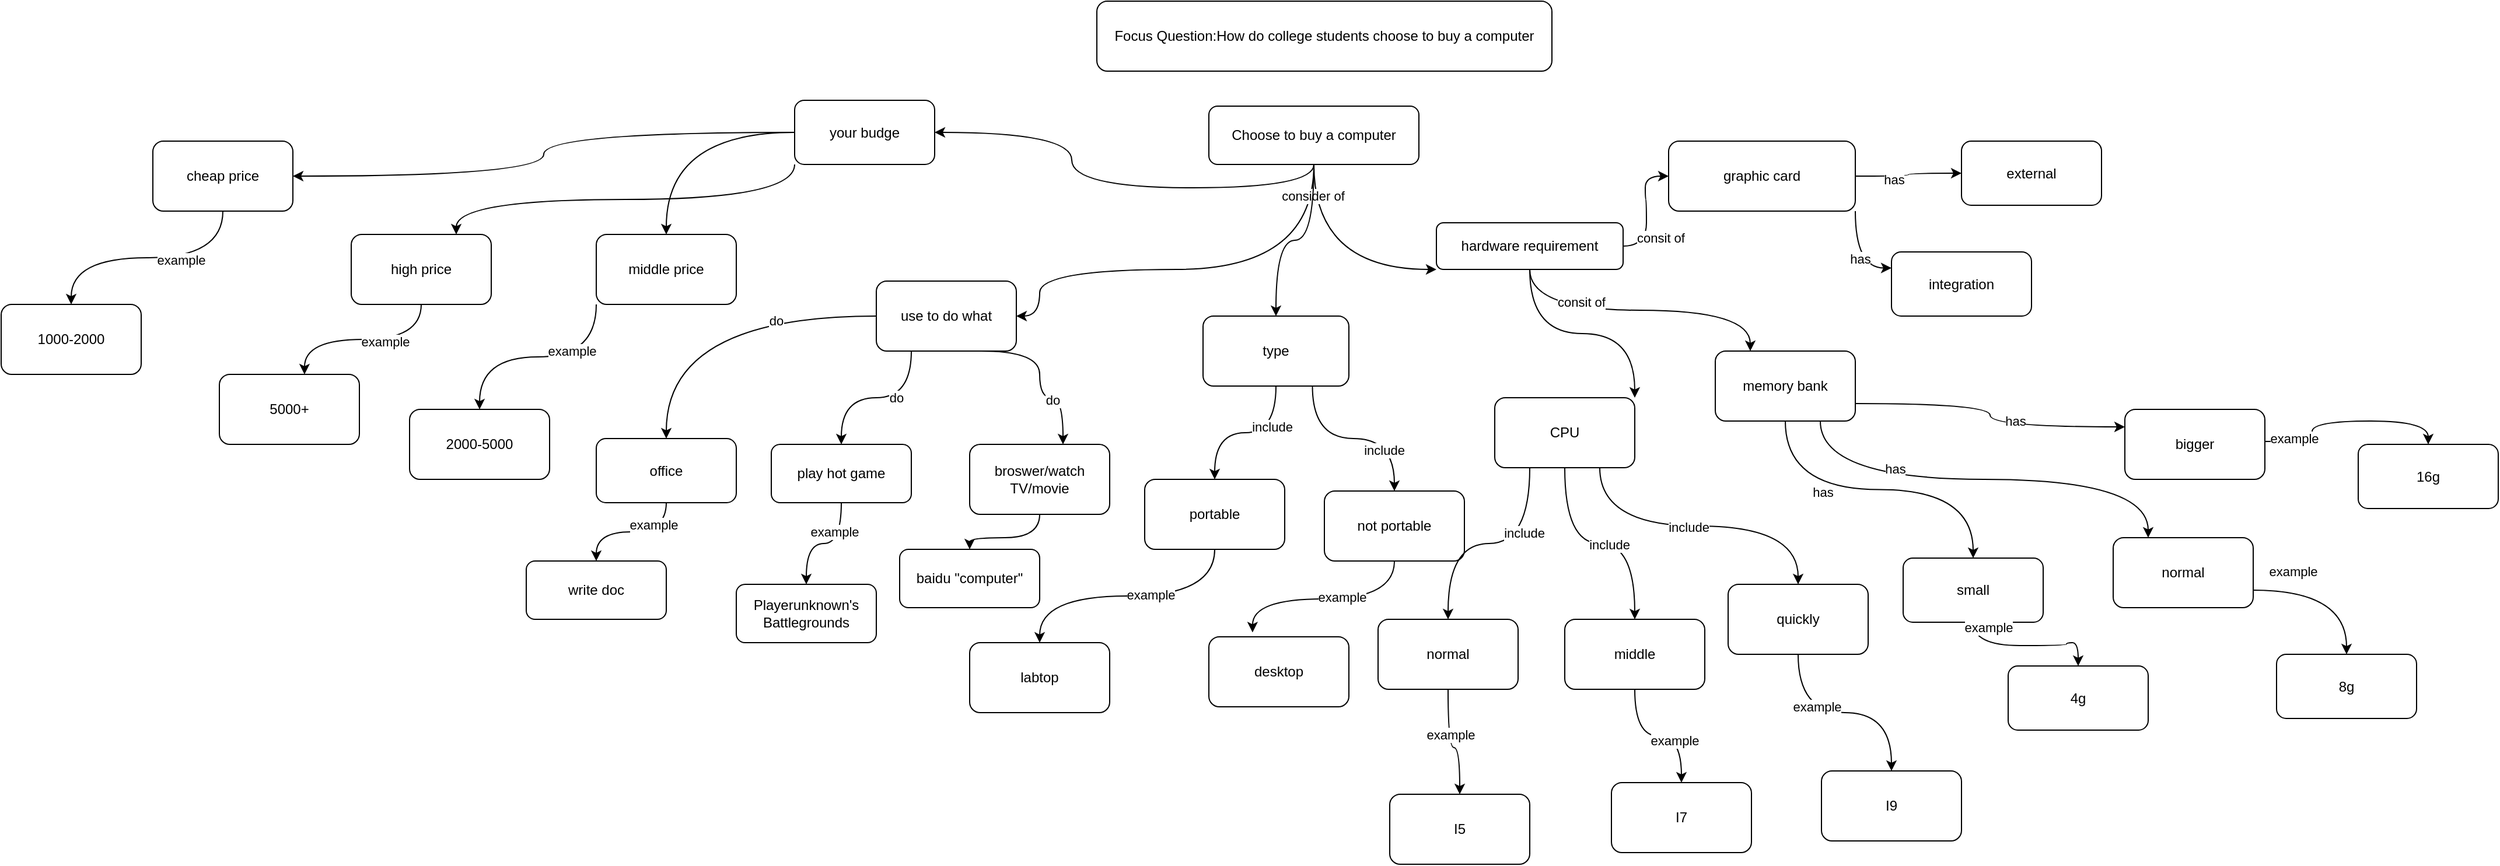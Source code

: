 <mxfile version="13.4.8" type="device"><diagram id="J3n2DJ6Q52k6tNdbGfl2" name="Page-1"><mxGraphModel dx="2310" dy="1952" grid="1" gridSize="10" guides="1" tooltips="1" connect="1" arrows="1" fold="1" page="1" pageScale="1" pageWidth="827" pageHeight="1169" math="0" shadow="0"><root><mxCell id="0"/><mxCell id="1" parent="0"/><mxCell id="B2RiUk5ZQzkaGKw_Cgf2-1" value="Focus Question:How do college students choose to buy a computer" style="rounded=1;whiteSpace=wrap;html=1;" vertex="1" parent="1"><mxGeometry x="219" y="-20" width="390" height="60" as="geometry"/></mxCell><mxCell id="B2RiUk5ZQzkaGKw_Cgf2-32" style="edgeStyle=orthogonalEdgeStyle;orthogonalLoop=1;jettySize=auto;html=1;exitX=0.5;exitY=1;exitDx=0;exitDy=0;curved=1;" edge="1" parent="1" source="B2RiUk5ZQzkaGKw_Cgf2-2" target="B2RiUk5ZQzkaGKw_Cgf2-7"><mxGeometry relative="1" as="geometry"><Array as="points"><mxPoint x="405" y="210"/><mxPoint x="170" y="210"/></Array></mxGeometry></mxCell><mxCell id="B2RiUk5ZQzkaGKw_Cgf2-34" style="edgeStyle=orthogonalEdgeStyle;orthogonalLoop=1;jettySize=auto;html=1;curved=1;" edge="1" parent="1" source="B2RiUk5ZQzkaGKw_Cgf2-2" target="B2RiUk5ZQzkaGKw_Cgf2-9"><mxGeometry relative="1" as="geometry"><Array as="points"><mxPoint x="405" y="210"/><mxPoint x="630" y="210"/></Array></mxGeometry></mxCell><mxCell id="B2RiUk5ZQzkaGKw_Cgf2-35" value="consider of" style="edgeLabel;html=1;align=center;verticalAlign=middle;resizable=0;points=[];" vertex="1" connectable="0" parent="B2RiUk5ZQzkaGKw_Cgf2-34"><mxGeometry x="-0.722" y="-1" relative="1" as="geometry"><mxPoint as="offset"/></mxGeometry></mxCell><mxCell id="B2RiUk5ZQzkaGKw_Cgf2-36" style="edgeStyle=orthogonalEdgeStyle;orthogonalLoop=1;jettySize=auto;html=1;entryX=0.5;entryY=0;entryDx=0;entryDy=0;curved=1;" edge="1" parent="1" source="B2RiUk5ZQzkaGKw_Cgf2-2" target="B2RiUk5ZQzkaGKw_Cgf2-12"><mxGeometry relative="1" as="geometry"/></mxCell><mxCell id="B2RiUk5ZQzkaGKw_Cgf2-98" style="edgeStyle=orthogonalEdgeStyle;curved=1;orthogonalLoop=1;jettySize=auto;html=1;exitX=0.5;exitY=1;exitDx=0;exitDy=0;strokeColor=#000000;" edge="1" parent="1" source="B2RiUk5ZQzkaGKw_Cgf2-2" target="B2RiUk5ZQzkaGKw_Cgf2-3"><mxGeometry relative="1" as="geometry"/></mxCell><mxCell id="B2RiUk5ZQzkaGKw_Cgf2-2" value="&lt;span&gt;Choose to buy a computer&lt;/span&gt;" style="rounded=1;whiteSpace=wrap;html=1;" vertex="1" parent="1"><mxGeometry x="315" y="70" width="180" height="50" as="geometry"/></mxCell><mxCell id="B2RiUk5ZQzkaGKw_Cgf2-48" style="edgeStyle=orthogonalEdgeStyle;curved=1;orthogonalLoop=1;jettySize=auto;html=1;exitX=0;exitY=1;exitDx=0;exitDy=0;entryX=0.75;entryY=0;entryDx=0;entryDy=0;strokeColor=#000000;" edge="1" parent="1" source="B2RiUk5ZQzkaGKw_Cgf2-3" target="B2RiUk5ZQzkaGKw_Cgf2-23"><mxGeometry relative="1" as="geometry"/></mxCell><mxCell id="B2RiUk5ZQzkaGKw_Cgf2-49" style="edgeStyle=orthogonalEdgeStyle;curved=1;orthogonalLoop=1;jettySize=auto;html=1;exitX=0;exitY=0.5;exitDx=0;exitDy=0;strokeColor=#000000;" edge="1" parent="1" source="B2RiUk5ZQzkaGKw_Cgf2-3" target="B2RiUk5ZQzkaGKw_Cgf2-24"><mxGeometry relative="1" as="geometry"/></mxCell><mxCell id="B2RiUk5ZQzkaGKw_Cgf2-99" style="edgeStyle=orthogonalEdgeStyle;curved=1;orthogonalLoop=1;jettySize=auto;html=1;entryX=0.5;entryY=0;entryDx=0;entryDy=0;strokeColor=#000000;" edge="1" parent="1" source="B2RiUk5ZQzkaGKw_Cgf2-3" target="B2RiUk5ZQzkaGKw_Cgf2-26"><mxGeometry relative="1" as="geometry"/></mxCell><mxCell id="B2RiUk5ZQzkaGKw_Cgf2-3" value="your budge" style="rounded=1;whiteSpace=wrap;html=1;" vertex="1" parent="1"><mxGeometry x="-40" y="65" width="120" height="55" as="geometry"/></mxCell><mxCell id="B2RiUk5ZQzkaGKw_Cgf2-37" style="edgeStyle=orthogonalEdgeStyle;orthogonalLoop=1;jettySize=auto;html=1;exitX=0;exitY=0.5;exitDx=0;exitDy=0;entryX=0.5;entryY=0;entryDx=0;entryDy=0;curved=1;" edge="1" parent="1" source="B2RiUk5ZQzkaGKw_Cgf2-7" target="B2RiUk5ZQzkaGKw_Cgf2-17"><mxGeometry relative="1" as="geometry"/></mxCell><mxCell id="B2RiUk5ZQzkaGKw_Cgf2-114" value="do" style="edgeLabel;html=1;align=center;verticalAlign=middle;resizable=0;points=[];" vertex="1" connectable="0" parent="B2RiUk5ZQzkaGKw_Cgf2-37"><mxGeometry x="-0.398" y="4" relative="1" as="geometry"><mxPoint as="offset"/></mxGeometry></mxCell><mxCell id="B2RiUk5ZQzkaGKw_Cgf2-38" style="edgeStyle=orthogonalEdgeStyle;orthogonalLoop=1;jettySize=auto;html=1;exitX=0.75;exitY=1;exitDx=0;exitDy=0;curved=1;" edge="1" parent="1" source="B2RiUk5ZQzkaGKw_Cgf2-7" target="B2RiUk5ZQzkaGKw_Cgf2-19"><mxGeometry relative="1" as="geometry"><Array as="points"><mxPoint x="170" y="280"/><mxPoint x="170" y="320"/><mxPoint x="190" y="320"/></Array></mxGeometry></mxCell><mxCell id="B2RiUk5ZQzkaGKw_Cgf2-116" value="do" style="edgeLabel;html=1;align=center;verticalAlign=middle;resizable=0;points=[];" vertex="1" connectable="0" parent="B2RiUk5ZQzkaGKw_Cgf2-38"><mxGeometry x="0.349" y="-2" relative="1" as="geometry"><mxPoint as="offset"/></mxGeometry></mxCell><mxCell id="B2RiUk5ZQzkaGKw_Cgf2-101" style="edgeStyle=orthogonalEdgeStyle;curved=1;orthogonalLoop=1;jettySize=auto;html=1;exitX=0.25;exitY=1;exitDx=0;exitDy=0;entryX=0.5;entryY=0;entryDx=0;entryDy=0;strokeColor=#000000;" edge="1" parent="1" source="B2RiUk5ZQzkaGKw_Cgf2-7" target="B2RiUk5ZQzkaGKw_Cgf2-16"><mxGeometry relative="1" as="geometry"/></mxCell><mxCell id="B2RiUk5ZQzkaGKw_Cgf2-115" value="do" style="edgeLabel;html=1;align=center;verticalAlign=middle;resizable=0;points=[];" vertex="1" connectable="0" parent="B2RiUk5ZQzkaGKw_Cgf2-101"><mxGeometry x="-0.246" relative="1" as="geometry"><mxPoint as="offset"/></mxGeometry></mxCell><mxCell id="B2RiUk5ZQzkaGKw_Cgf2-7" value="use to do what" style="rounded=1;whiteSpace=wrap;html=1;" vertex="1" parent="1"><mxGeometry x="30" y="220" width="120" height="60" as="geometry"/></mxCell><mxCell id="B2RiUk5ZQzkaGKw_Cgf2-81" style="edgeStyle=orthogonalEdgeStyle;curved=1;orthogonalLoop=1;jettySize=auto;html=1;exitX=0.5;exitY=1;exitDx=0;exitDy=0;entryX=0.25;entryY=0;entryDx=0;entryDy=0;strokeColor=#000000;" edge="1" parent="1" source="B2RiUk5ZQzkaGKw_Cgf2-9" target="B2RiUk5ZQzkaGKw_Cgf2-59"><mxGeometry relative="1" as="geometry"/></mxCell><mxCell id="B2RiUk5ZQzkaGKw_Cgf2-84" value="consit of" style="edgeLabel;html=1;align=center;verticalAlign=middle;resizable=0;points=[];" vertex="1" connectable="0" parent="B2RiUk5ZQzkaGKw_Cgf2-81"><mxGeometry x="-0.392" y="7" relative="1" as="geometry"><mxPoint as="offset"/></mxGeometry></mxCell><mxCell id="B2RiUk5ZQzkaGKw_Cgf2-82" style="edgeStyle=orthogonalEdgeStyle;curved=1;orthogonalLoop=1;jettySize=auto;html=1;exitX=1;exitY=0.5;exitDx=0;exitDy=0;entryX=0;entryY=0.5;entryDx=0;entryDy=0;strokeColor=#000000;" edge="1" parent="1" source="B2RiUk5ZQzkaGKw_Cgf2-9" target="B2RiUk5ZQzkaGKw_Cgf2-78"><mxGeometry relative="1" as="geometry"/></mxCell><mxCell id="B2RiUk5ZQzkaGKw_Cgf2-85" value="consit of" style="edgeLabel;html=1;align=center;verticalAlign=middle;resizable=0;points=[];" vertex="1" connectable="0" parent="B2RiUk5ZQzkaGKw_Cgf2-82"><mxGeometry x="-0.462" y="-12" relative="1" as="geometry"><mxPoint as="offset"/></mxGeometry></mxCell><mxCell id="B2RiUk5ZQzkaGKw_Cgf2-102" style="edgeStyle=orthogonalEdgeStyle;curved=1;orthogonalLoop=1;jettySize=auto;html=1;entryX=1;entryY=0;entryDx=0;entryDy=0;strokeColor=#000000;" edge="1" parent="1" source="B2RiUk5ZQzkaGKw_Cgf2-9" target="B2RiUk5ZQzkaGKw_Cgf2-58"><mxGeometry relative="1" as="geometry"/></mxCell><mxCell id="B2RiUk5ZQzkaGKw_Cgf2-9" value="hardware requirement" style="rounded=1;whiteSpace=wrap;html=1;" vertex="1" parent="1"><mxGeometry x="510" y="170" width="160" height="40" as="geometry"/></mxCell><mxCell id="B2RiUk5ZQzkaGKw_Cgf2-41" style="edgeStyle=orthogonalEdgeStyle;curved=1;orthogonalLoop=1;jettySize=auto;html=1;exitX=0.5;exitY=1;exitDx=0;exitDy=0;strokeColor=#000000;" edge="1" parent="1" source="B2RiUk5ZQzkaGKw_Cgf2-12" target="B2RiUk5ZQzkaGKw_Cgf2-21"><mxGeometry relative="1" as="geometry"/></mxCell><mxCell id="B2RiUk5ZQzkaGKw_Cgf2-120" value="include" style="edgeLabel;html=1;align=center;verticalAlign=middle;resizable=0;points=[];" vertex="1" connectable="0" parent="B2RiUk5ZQzkaGKw_Cgf2-41"><mxGeometry x="-0.474" y="-4" relative="1" as="geometry"><mxPoint as="offset"/></mxGeometry></mxCell><mxCell id="B2RiUk5ZQzkaGKw_Cgf2-42" style="edgeStyle=orthogonalEdgeStyle;curved=1;orthogonalLoop=1;jettySize=auto;html=1;exitX=0.75;exitY=1;exitDx=0;exitDy=0;strokeColor=#000000;" edge="1" parent="1" source="B2RiUk5ZQzkaGKw_Cgf2-12" target="B2RiUk5ZQzkaGKw_Cgf2-20"><mxGeometry relative="1" as="geometry"/></mxCell><mxCell id="B2RiUk5ZQzkaGKw_Cgf2-121" value="include" style="edgeLabel;html=1;align=center;verticalAlign=middle;resizable=0;points=[];" vertex="1" connectable="0" parent="B2RiUk5ZQzkaGKw_Cgf2-42"><mxGeometry x="0.556" y="-9" relative="1" as="geometry"><mxPoint as="offset"/></mxGeometry></mxCell><mxCell id="B2RiUk5ZQzkaGKw_Cgf2-12" value="type" style="rounded=1;whiteSpace=wrap;html=1;" vertex="1" parent="1"><mxGeometry x="310" y="250" width="125" height="60" as="geometry"/></mxCell><mxCell id="B2RiUk5ZQzkaGKw_Cgf2-126" style="edgeStyle=orthogonalEdgeStyle;curved=1;orthogonalLoop=1;jettySize=auto;html=1;exitX=0.5;exitY=1;exitDx=0;exitDy=0;entryX=0.5;entryY=0;entryDx=0;entryDy=0;strokeColor=#000000;" edge="1" parent="1" source="B2RiUk5ZQzkaGKw_Cgf2-16" target="B2RiUk5ZQzkaGKw_Cgf2-125"><mxGeometry relative="1" as="geometry"/></mxCell><mxCell id="B2RiUk5ZQzkaGKw_Cgf2-127" value="example" style="edgeLabel;html=1;align=center;verticalAlign=middle;resizable=0;points=[];" vertex="1" connectable="0" parent="B2RiUk5ZQzkaGKw_Cgf2-126"><mxGeometry x="-0.507" y="-6" relative="1" as="geometry"><mxPoint as="offset"/></mxGeometry></mxCell><mxCell id="B2RiUk5ZQzkaGKw_Cgf2-16" value="play hot game" style="rounded=1;whiteSpace=wrap;html=1;" vertex="1" parent="1"><mxGeometry x="-60" y="360" width="120" height="50" as="geometry"/></mxCell><mxCell id="B2RiUk5ZQzkaGKw_Cgf2-130" style="edgeStyle=orthogonalEdgeStyle;curved=1;orthogonalLoop=1;jettySize=auto;html=1;exitX=0.5;exitY=1;exitDx=0;exitDy=0;strokeColor=#000000;" edge="1" parent="1" source="B2RiUk5ZQzkaGKw_Cgf2-17" target="B2RiUk5ZQzkaGKw_Cgf2-129"><mxGeometry relative="1" as="geometry"/></mxCell><mxCell id="B2RiUk5ZQzkaGKw_Cgf2-132" value="example" style="edgeLabel;html=1;align=center;verticalAlign=middle;resizable=0;points=[];" vertex="1" connectable="0" parent="B2RiUk5ZQzkaGKw_Cgf2-130"><mxGeometry x="-0.665" y="-11" relative="1" as="geometry"><mxPoint as="offset"/></mxGeometry></mxCell><mxCell id="B2RiUk5ZQzkaGKw_Cgf2-17" value="office" style="rounded=1;whiteSpace=wrap;html=1;" vertex="1" parent="1"><mxGeometry x="-210" y="355" width="120" height="55" as="geometry"/></mxCell><mxCell id="B2RiUk5ZQzkaGKw_Cgf2-133" style="edgeStyle=orthogonalEdgeStyle;curved=1;orthogonalLoop=1;jettySize=auto;html=1;exitX=0.5;exitY=1;exitDx=0;exitDy=0;entryX=0.5;entryY=0;entryDx=0;entryDy=0;strokeColor=#000000;" edge="1" parent="1" source="B2RiUk5ZQzkaGKw_Cgf2-19" target="B2RiUk5ZQzkaGKw_Cgf2-131"><mxGeometry relative="1" as="geometry"/></mxCell><mxCell id="B2RiUk5ZQzkaGKw_Cgf2-19" value="broswer/watch TV/movie" style="rounded=1;whiteSpace=wrap;html=1;" vertex="1" parent="1"><mxGeometry x="110" y="360" width="120" height="60" as="geometry"/></mxCell><mxCell id="B2RiUk5ZQzkaGKw_Cgf2-47" style="edgeStyle=orthogonalEdgeStyle;curved=1;orthogonalLoop=1;jettySize=auto;html=1;exitX=0.5;exitY=1;exitDx=0;exitDy=0;entryX=0.312;entryY=-0.063;entryDx=0;entryDy=0;entryPerimeter=0;strokeColor=#000000;" edge="1" parent="1" source="B2RiUk5ZQzkaGKw_Cgf2-20" target="B2RiUk5ZQzkaGKw_Cgf2-45"><mxGeometry relative="1" as="geometry"/></mxCell><mxCell id="B2RiUk5ZQzkaGKw_Cgf2-119" value="example" style="edgeLabel;html=1;align=center;verticalAlign=middle;resizable=0;points=[];" vertex="1" connectable="0" parent="B2RiUk5ZQzkaGKw_Cgf2-47"><mxGeometry x="-0.149" y="-2" relative="1" as="geometry"><mxPoint as="offset"/></mxGeometry></mxCell><mxCell id="B2RiUk5ZQzkaGKw_Cgf2-20" value="not portable" style="rounded=1;whiteSpace=wrap;html=1;" vertex="1" parent="1"><mxGeometry x="414" y="400" width="120" height="60" as="geometry"/></mxCell><mxCell id="B2RiUk5ZQzkaGKw_Cgf2-46" style="edgeStyle=orthogonalEdgeStyle;curved=1;orthogonalLoop=1;jettySize=auto;html=1;exitX=0.5;exitY=1;exitDx=0;exitDy=0;entryX=0.5;entryY=0;entryDx=0;entryDy=0;strokeColor=#000000;" edge="1" parent="1" source="B2RiUk5ZQzkaGKw_Cgf2-21" target="B2RiUk5ZQzkaGKw_Cgf2-43"><mxGeometry relative="1" as="geometry"/></mxCell><mxCell id="B2RiUk5ZQzkaGKw_Cgf2-118" value="example" style="edgeLabel;html=1;align=center;verticalAlign=middle;resizable=0;points=[];" vertex="1" connectable="0" parent="B2RiUk5ZQzkaGKw_Cgf2-46"><mxGeometry x="-0.168" y="-1" relative="1" as="geometry"><mxPoint as="offset"/></mxGeometry></mxCell><mxCell id="B2RiUk5ZQzkaGKw_Cgf2-21" value="portable" style="rounded=1;whiteSpace=wrap;html=1;" vertex="1" parent="1"><mxGeometry x="260" y="390" width="120" height="60" as="geometry"/></mxCell><mxCell id="B2RiUk5ZQzkaGKw_Cgf2-107" style="edgeStyle=orthogonalEdgeStyle;curved=1;orthogonalLoop=1;jettySize=auto;html=1;exitX=0.5;exitY=1;exitDx=0;exitDy=0;strokeColor=#000000;entryX=0.608;entryY=0;entryDx=0;entryDy=0;entryPerimeter=0;" edge="1" parent="1" source="B2RiUk5ZQzkaGKw_Cgf2-23" target="B2RiUk5ZQzkaGKw_Cgf2-108"><mxGeometry relative="1" as="geometry"><mxPoint x="-310" y="300" as="targetPoint"/></mxGeometry></mxCell><mxCell id="B2RiUk5ZQzkaGKw_Cgf2-112" value="example" style="edgeLabel;html=1;align=center;verticalAlign=middle;resizable=0;points=[];" vertex="1" connectable="0" parent="B2RiUk5ZQzkaGKw_Cgf2-107"><mxGeometry x="-0.229" y="2" relative="1" as="geometry"><mxPoint as="offset"/></mxGeometry></mxCell><mxCell id="B2RiUk5ZQzkaGKw_Cgf2-23" value="high price" style="rounded=1;whiteSpace=wrap;html=1;" vertex="1" parent="1"><mxGeometry x="-420" y="180" width="120" height="60" as="geometry"/></mxCell><mxCell id="B2RiUk5ZQzkaGKw_Cgf2-106" style="edgeStyle=orthogonalEdgeStyle;curved=1;orthogonalLoop=1;jettySize=auto;html=1;exitX=0.5;exitY=1;exitDx=0;exitDy=0;entryX=0.5;entryY=0;entryDx=0;entryDy=0;strokeColor=#000000;" edge="1" parent="1" source="B2RiUk5ZQzkaGKw_Cgf2-24" target="B2RiUk5ZQzkaGKw_Cgf2-105"><mxGeometry relative="1" as="geometry"/></mxCell><mxCell id="B2RiUk5ZQzkaGKw_Cgf2-111" value="example" style="edgeLabel;html=1;align=center;verticalAlign=middle;resizable=0;points=[];" vertex="1" connectable="0" parent="B2RiUk5ZQzkaGKw_Cgf2-106"><mxGeometry x="-0.27" y="2" relative="1" as="geometry"><mxPoint as="offset"/></mxGeometry></mxCell><mxCell id="B2RiUk5ZQzkaGKw_Cgf2-24" value="cheap price" style="rounded=1;whiteSpace=wrap;html=1;" vertex="1" parent="1"><mxGeometry x="-590" y="100" width="120" height="60" as="geometry"/></mxCell><mxCell id="B2RiUk5ZQzkaGKw_Cgf2-110" style="edgeStyle=orthogonalEdgeStyle;curved=1;orthogonalLoop=1;jettySize=auto;html=1;exitX=0;exitY=1;exitDx=0;exitDy=0;entryX=0.5;entryY=0;entryDx=0;entryDy=0;strokeColor=#000000;" edge="1" parent="1" source="B2RiUk5ZQzkaGKw_Cgf2-26" target="B2RiUk5ZQzkaGKw_Cgf2-109"><mxGeometry relative="1" as="geometry"/></mxCell><mxCell id="B2RiUk5ZQzkaGKw_Cgf2-113" value="example" style="edgeLabel;html=1;align=center;verticalAlign=middle;resizable=0;points=[];" vertex="1" connectable="0" parent="B2RiUk5ZQzkaGKw_Cgf2-110"><mxGeometry x="-0.306" y="-5" relative="1" as="geometry"><mxPoint as="offset"/></mxGeometry></mxCell><mxCell id="B2RiUk5ZQzkaGKw_Cgf2-26" value="middle price" style="rounded=1;whiteSpace=wrap;html=1;" vertex="1" parent="1"><mxGeometry x="-210" y="180" width="120" height="60" as="geometry"/></mxCell><mxCell id="B2RiUk5ZQzkaGKw_Cgf2-43" value="labtop" style="rounded=1;whiteSpace=wrap;html=1;" vertex="1" parent="1"><mxGeometry x="110" y="530" width="120" height="60" as="geometry"/></mxCell><mxCell id="B2RiUk5ZQzkaGKw_Cgf2-45" value="desktop" style="rounded=1;whiteSpace=wrap;html=1;" vertex="1" parent="1"><mxGeometry x="315" y="525" width="120" height="60" as="geometry"/></mxCell><mxCell id="B2RiUk5ZQzkaGKw_Cgf2-95" style="edgeStyle=orthogonalEdgeStyle;curved=1;orthogonalLoop=1;jettySize=auto;html=1;exitX=0.25;exitY=1;exitDx=0;exitDy=0;strokeColor=#000000;" edge="1" parent="1" source="B2RiUk5ZQzkaGKw_Cgf2-58" target="B2RiUk5ZQzkaGKw_Cgf2-94"><mxGeometry relative="1" as="geometry"/></mxCell><mxCell id="B2RiUk5ZQzkaGKw_Cgf2-122" value="include" style="edgeLabel;html=1;align=center;verticalAlign=middle;resizable=0;points=[];" vertex="1" connectable="0" parent="B2RiUk5ZQzkaGKw_Cgf2-95"><mxGeometry x="-0.44" y="-5" relative="1" as="geometry"><mxPoint as="offset"/></mxGeometry></mxCell><mxCell id="B2RiUk5ZQzkaGKw_Cgf2-96" style="edgeStyle=orthogonalEdgeStyle;curved=1;orthogonalLoop=1;jettySize=auto;html=1;exitX=0.5;exitY=1;exitDx=0;exitDy=0;strokeColor=#000000;" edge="1" parent="1" source="B2RiUk5ZQzkaGKw_Cgf2-58" target="B2RiUk5ZQzkaGKw_Cgf2-92"><mxGeometry relative="1" as="geometry"/></mxCell><mxCell id="B2RiUk5ZQzkaGKw_Cgf2-123" value="include" style="edgeLabel;html=1;align=center;verticalAlign=middle;resizable=0;points=[];" vertex="1" connectable="0" parent="B2RiUk5ZQzkaGKw_Cgf2-96"><mxGeometry x="0.324" y="-22" relative="1" as="geometry"><mxPoint as="offset"/></mxGeometry></mxCell><mxCell id="B2RiUk5ZQzkaGKw_Cgf2-97" style="edgeStyle=orthogonalEdgeStyle;curved=1;orthogonalLoop=1;jettySize=auto;html=1;exitX=0.75;exitY=1;exitDx=0;exitDy=0;strokeColor=#000000;" edge="1" parent="1" source="B2RiUk5ZQzkaGKw_Cgf2-58" target="B2RiUk5ZQzkaGKw_Cgf2-93"><mxGeometry relative="1" as="geometry"/></mxCell><mxCell id="B2RiUk5ZQzkaGKw_Cgf2-124" value="include" style="edgeLabel;html=1;align=center;verticalAlign=middle;resizable=0;points=[];" vertex="1" connectable="0" parent="B2RiUk5ZQzkaGKw_Cgf2-97"><mxGeometry x="-0.065" y="-1" relative="1" as="geometry"><mxPoint as="offset"/></mxGeometry></mxCell><mxCell id="B2RiUk5ZQzkaGKw_Cgf2-58" value="CPU" style="rounded=1;whiteSpace=wrap;html=1;" vertex="1" parent="1"><mxGeometry x="560" y="320" width="120" height="60" as="geometry"/></mxCell><mxCell id="B2RiUk5ZQzkaGKw_Cgf2-65" style="edgeStyle=orthogonalEdgeStyle;curved=1;orthogonalLoop=1;jettySize=auto;html=1;exitX=0.5;exitY=1;exitDx=0;exitDy=0;entryX=0.5;entryY=0;entryDx=0;entryDy=0;strokeColor=#000000;" edge="1" parent="1" source="B2RiUk5ZQzkaGKw_Cgf2-59" target="B2RiUk5ZQzkaGKw_Cgf2-60"><mxGeometry relative="1" as="geometry"/></mxCell><mxCell id="B2RiUk5ZQzkaGKw_Cgf2-69" value="has" style="edgeLabel;html=1;align=center;verticalAlign=middle;resizable=0;points=[];" vertex="1" connectable="0" parent="B2RiUk5ZQzkaGKw_Cgf2-65"><mxGeometry x="-0.352" y="-1" relative="1" as="geometry"><mxPoint y="1" as="offset"/></mxGeometry></mxCell><mxCell id="B2RiUk5ZQzkaGKw_Cgf2-66" style="edgeStyle=orthogonalEdgeStyle;curved=1;orthogonalLoop=1;jettySize=auto;html=1;exitX=0.75;exitY=1;exitDx=0;exitDy=0;strokeColor=#000000;entryX=0.25;entryY=0;entryDx=0;entryDy=0;" edge="1" parent="1" source="B2RiUk5ZQzkaGKw_Cgf2-59" target="B2RiUk5ZQzkaGKw_Cgf2-61"><mxGeometry relative="1" as="geometry"><mxPoint x="870" y="550" as="targetPoint"/></mxGeometry></mxCell><mxCell id="B2RiUk5ZQzkaGKw_Cgf2-70" value="has" style="edgeLabel;html=1;align=center;verticalAlign=middle;resizable=0;points=[];" vertex="1" connectable="0" parent="B2RiUk5ZQzkaGKw_Cgf2-66"><mxGeometry x="-0.403" y="10" relative="1" as="geometry"><mxPoint y="1" as="offset"/></mxGeometry></mxCell><mxCell id="B2RiUk5ZQzkaGKw_Cgf2-67" style="edgeStyle=orthogonalEdgeStyle;curved=1;orthogonalLoop=1;jettySize=auto;html=1;exitX=1;exitY=0.75;exitDx=0;exitDy=0;entryX=0;entryY=0.25;entryDx=0;entryDy=0;strokeColor=#000000;" edge="1" parent="1" source="B2RiUk5ZQzkaGKw_Cgf2-59" target="B2RiUk5ZQzkaGKw_Cgf2-62"><mxGeometry relative="1" as="geometry"/></mxCell><mxCell id="B2RiUk5ZQzkaGKw_Cgf2-71" value="has" style="edgeLabel;html=1;align=center;verticalAlign=middle;resizable=0;points=[];" vertex="1" connectable="0" parent="B2RiUk5ZQzkaGKw_Cgf2-67"><mxGeometry x="0.248" y="5" relative="1" as="geometry"><mxPoint as="offset"/></mxGeometry></mxCell><mxCell id="B2RiUk5ZQzkaGKw_Cgf2-59" value="memory bank" style="rounded=1;whiteSpace=wrap;html=1;" vertex="1" parent="1"><mxGeometry x="749" y="280" width="120" height="60" as="geometry"/></mxCell><mxCell id="B2RiUk5ZQzkaGKw_Cgf2-60" value="small" style="rounded=1;whiteSpace=wrap;html=1;" vertex="1" parent="1"><mxGeometry x="910" y="457.5" width="120" height="55" as="geometry"/></mxCell><mxCell id="B2RiUk5ZQzkaGKw_Cgf2-61" value="normal" style="rounded=1;whiteSpace=wrap;html=1;" vertex="1" parent="1"><mxGeometry x="1090" y="440" width="120" height="60" as="geometry"/></mxCell><mxCell id="B2RiUk5ZQzkaGKw_Cgf2-62" value="bigger" style="rounded=1;whiteSpace=wrap;html=1;" vertex="1" parent="1"><mxGeometry x="1100" y="330" width="120" height="60" as="geometry"/></mxCell><mxCell id="B2RiUk5ZQzkaGKw_Cgf2-88" style="edgeStyle=orthogonalEdgeStyle;curved=1;orthogonalLoop=1;jettySize=auto;html=1;exitX=1;exitY=0.5;exitDx=0;exitDy=0;entryX=0;entryY=0.5;entryDx=0;entryDy=0;strokeColor=#000000;" edge="1" parent="1" source="B2RiUk5ZQzkaGKw_Cgf2-78" target="B2RiUk5ZQzkaGKw_Cgf2-87"><mxGeometry relative="1" as="geometry"/></mxCell><mxCell id="B2RiUk5ZQzkaGKw_Cgf2-91" value="has" style="edgeLabel;html=1;align=center;verticalAlign=middle;resizable=0;points=[];" vertex="1" connectable="0" parent="B2RiUk5ZQzkaGKw_Cgf2-88"><mxGeometry x="-0.304" y="-3" relative="1" as="geometry"><mxPoint as="offset"/></mxGeometry></mxCell><mxCell id="B2RiUk5ZQzkaGKw_Cgf2-89" style="edgeStyle=orthogonalEdgeStyle;curved=1;orthogonalLoop=1;jettySize=auto;html=1;exitX=1;exitY=1;exitDx=0;exitDy=0;entryX=0;entryY=0.25;entryDx=0;entryDy=0;strokeColor=#000000;" edge="1" parent="1" source="B2RiUk5ZQzkaGKw_Cgf2-78" target="B2RiUk5ZQzkaGKw_Cgf2-86"><mxGeometry relative="1" as="geometry"/></mxCell><mxCell id="B2RiUk5ZQzkaGKw_Cgf2-90" value="has" style="edgeLabel;html=1;align=center;verticalAlign=middle;resizable=0;points=[];" vertex="1" connectable="0" parent="B2RiUk5ZQzkaGKw_Cgf2-89"><mxGeometry x="0.009" y="4" relative="1" as="geometry"><mxPoint as="offset"/></mxGeometry></mxCell><mxCell id="B2RiUk5ZQzkaGKw_Cgf2-78" value="graphic card" style="rounded=1;whiteSpace=wrap;html=1;" vertex="1" parent="1"><mxGeometry x="709" y="100" width="160" height="60" as="geometry"/></mxCell><mxCell id="B2RiUk5ZQzkaGKw_Cgf2-86" value="integration" style="rounded=1;whiteSpace=wrap;html=1;" vertex="1" parent="1"><mxGeometry x="900" y="195" width="120" height="55" as="geometry"/></mxCell><mxCell id="B2RiUk5ZQzkaGKw_Cgf2-87" value="external" style="rounded=1;whiteSpace=wrap;html=1;" vertex="1" parent="1"><mxGeometry x="960" y="100" width="120" height="55" as="geometry"/></mxCell><mxCell id="B2RiUk5ZQzkaGKw_Cgf2-137" style="edgeStyle=orthogonalEdgeStyle;curved=1;orthogonalLoop=1;jettySize=auto;html=1;exitX=0.5;exitY=1;exitDx=0;exitDy=0;strokeColor=#000000;" edge="1" parent="1" source="B2RiUk5ZQzkaGKw_Cgf2-92" target="B2RiUk5ZQzkaGKw_Cgf2-136"><mxGeometry relative="1" as="geometry"/></mxCell><mxCell id="B2RiUk5ZQzkaGKw_Cgf2-140" value="example" style="edgeLabel;html=1;align=center;verticalAlign=middle;resizable=0;points=[];" vertex="1" connectable="0" parent="B2RiUk5ZQzkaGKw_Cgf2-137"><mxGeometry x="0.39" y="-6" relative="1" as="geometry"><mxPoint as="offset"/></mxGeometry></mxCell><mxCell id="B2RiUk5ZQzkaGKw_Cgf2-92" value="middle" style="rounded=1;whiteSpace=wrap;html=1;" vertex="1" parent="1"><mxGeometry x="620" y="510" width="120" height="60" as="geometry"/></mxCell><mxCell id="B2RiUk5ZQzkaGKw_Cgf2-141" style="edgeStyle=orthogonalEdgeStyle;curved=1;orthogonalLoop=1;jettySize=auto;html=1;strokeColor=#000000;" edge="1" parent="1" source="B2RiUk5ZQzkaGKw_Cgf2-93" target="B2RiUk5ZQzkaGKw_Cgf2-138"><mxGeometry relative="1" as="geometry"/></mxCell><mxCell id="B2RiUk5ZQzkaGKw_Cgf2-142" value="example" style="edgeLabel;html=1;align=center;verticalAlign=middle;resizable=0;points=[];" vertex="1" connectable="0" parent="B2RiUk5ZQzkaGKw_Cgf2-141"><mxGeometry x="-0.507" y="16" relative="1" as="geometry"><mxPoint as="offset"/></mxGeometry></mxCell><mxCell id="B2RiUk5ZQzkaGKw_Cgf2-93" value="quickly" style="rounded=1;whiteSpace=wrap;html=1;" vertex="1" parent="1"><mxGeometry x="760" y="480" width="120" height="60" as="geometry"/></mxCell><mxCell id="B2RiUk5ZQzkaGKw_Cgf2-135" style="edgeStyle=orthogonalEdgeStyle;curved=1;orthogonalLoop=1;jettySize=auto;html=1;exitX=0.5;exitY=1;exitDx=0;exitDy=0;entryX=0.5;entryY=0;entryDx=0;entryDy=0;strokeColor=#000000;" edge="1" parent="1" source="B2RiUk5ZQzkaGKw_Cgf2-94" target="B2RiUk5ZQzkaGKw_Cgf2-134"><mxGeometry relative="1" as="geometry"><Array as="points"><mxPoint x="520" y="620"/><mxPoint x="530" y="620"/></Array></mxGeometry></mxCell><mxCell id="B2RiUk5ZQzkaGKw_Cgf2-139" value="example" style="edgeLabel;html=1;align=center;verticalAlign=middle;resizable=0;points=[];" vertex="1" connectable="0" parent="B2RiUk5ZQzkaGKw_Cgf2-135"><mxGeometry x="-0.232" y="2" relative="1" as="geometry"><mxPoint as="offset"/></mxGeometry></mxCell><mxCell id="B2RiUk5ZQzkaGKw_Cgf2-94" value="normal" style="rounded=1;whiteSpace=wrap;html=1;" vertex="1" parent="1"><mxGeometry x="460" y="510" width="120" height="60" as="geometry"/></mxCell><mxCell id="B2RiUk5ZQzkaGKw_Cgf2-105" value="1000-2000" style="rounded=1;whiteSpace=wrap;html=1;" vertex="1" parent="1"><mxGeometry x="-720" y="240" width="120" height="60" as="geometry"/></mxCell><mxCell id="B2RiUk5ZQzkaGKw_Cgf2-108" value="5000+" style="rounded=1;whiteSpace=wrap;html=1;" vertex="1" parent="1"><mxGeometry x="-533" y="300" width="120" height="60" as="geometry"/></mxCell><mxCell id="B2RiUk5ZQzkaGKw_Cgf2-109" value="2000-5000" style="rounded=1;whiteSpace=wrap;html=1;" vertex="1" parent="1"><mxGeometry x="-370" y="330" width="120" height="60" as="geometry"/></mxCell><mxCell id="B2RiUk5ZQzkaGKw_Cgf2-125" value="Playerunknown's Battlegrounds" style="rounded=1;whiteSpace=wrap;html=1;" vertex="1" parent="1"><mxGeometry x="-90" y="480" width="120" height="50" as="geometry"/></mxCell><mxCell id="B2RiUk5ZQzkaGKw_Cgf2-129" value="write doc" style="rounded=1;whiteSpace=wrap;html=1;" vertex="1" parent="1"><mxGeometry x="-270" y="460" width="120" height="50" as="geometry"/></mxCell><mxCell id="B2RiUk5ZQzkaGKw_Cgf2-131" value="baidu &quot;computer&quot;" style="rounded=1;whiteSpace=wrap;html=1;" vertex="1" parent="1"><mxGeometry x="50" y="450" width="120" height="50" as="geometry"/></mxCell><mxCell id="B2RiUk5ZQzkaGKw_Cgf2-134" value="I5" style="rounded=1;whiteSpace=wrap;html=1;" vertex="1" parent="1"><mxGeometry x="470" y="660" width="120" height="60" as="geometry"/></mxCell><mxCell id="B2RiUk5ZQzkaGKw_Cgf2-136" value="I7" style="rounded=1;whiteSpace=wrap;html=1;" vertex="1" parent="1"><mxGeometry x="660" y="650" width="120" height="60" as="geometry"/></mxCell><mxCell id="B2RiUk5ZQzkaGKw_Cgf2-138" value="I9" style="rounded=1;whiteSpace=wrap;html=1;" vertex="1" parent="1"><mxGeometry x="840" y="640" width="120" height="60" as="geometry"/></mxCell><mxCell id="B2RiUk5ZQzkaGKw_Cgf2-143" value="4g" style="rounded=1;whiteSpace=wrap;html=1;" vertex="1" parent="1"><mxGeometry x="1000" y="550" width="120" height="55" as="geometry"/></mxCell><mxCell id="B2RiUk5ZQzkaGKw_Cgf2-144" value="8g" style="rounded=1;whiteSpace=wrap;html=1;" vertex="1" parent="1"><mxGeometry x="1230" y="540" width="120" height="55" as="geometry"/></mxCell><mxCell id="B2RiUk5ZQzkaGKw_Cgf2-145" value="16g" style="rounded=1;whiteSpace=wrap;html=1;" vertex="1" parent="1"><mxGeometry x="1300" y="360" width="120" height="55" as="geometry"/></mxCell><mxCell id="B2RiUk5ZQzkaGKw_Cgf2-147" style="edgeStyle=orthogonalEdgeStyle;curved=1;orthogonalLoop=1;jettySize=auto;html=1;strokeColor=#000000;" edge="1" parent="1" target="B2RiUk5ZQzkaGKw_Cgf2-145"><mxGeometry relative="1" as="geometry"><mxPoint x="1220" y="357.5" as="sourcePoint"/><mxPoint x="1300" y="457.5" as="targetPoint"/></mxGeometry></mxCell><mxCell id="B2RiUk5ZQzkaGKw_Cgf2-148" value="example" style="edgeLabel;html=1;align=center;verticalAlign=middle;resizable=0;points=[];" vertex="1" connectable="0" parent="B2RiUk5ZQzkaGKw_Cgf2-147"><mxGeometry x="-0.507" y="16" relative="1" as="geometry"><mxPoint as="offset"/></mxGeometry></mxCell><mxCell id="B2RiUk5ZQzkaGKw_Cgf2-149" style="edgeStyle=orthogonalEdgeStyle;curved=1;orthogonalLoop=1;jettySize=auto;html=1;strokeColor=#000000;exitX=1;exitY=0.75;exitDx=0;exitDy=0;" edge="1" parent="1" source="B2RiUk5ZQzkaGKw_Cgf2-61" target="B2RiUk5ZQzkaGKw_Cgf2-144"><mxGeometry relative="1" as="geometry"><mxPoint x="840" y="560" as="sourcePoint"/><mxPoint x="920" y="660" as="targetPoint"/></mxGeometry></mxCell><mxCell id="B2RiUk5ZQzkaGKw_Cgf2-150" value="example" style="edgeLabel;html=1;align=center;verticalAlign=middle;resizable=0;points=[];" vertex="1" connectable="0" parent="B2RiUk5ZQzkaGKw_Cgf2-149"><mxGeometry x="-0.507" y="16" relative="1" as="geometry"><mxPoint as="offset"/></mxGeometry></mxCell><mxCell id="B2RiUk5ZQzkaGKw_Cgf2-151" style="edgeStyle=orthogonalEdgeStyle;curved=1;orthogonalLoop=1;jettySize=auto;html=1;strokeColor=#000000;" edge="1" parent="1" source="B2RiUk5ZQzkaGKw_Cgf2-60" target="B2RiUk5ZQzkaGKw_Cgf2-143"><mxGeometry relative="1" as="geometry"><mxPoint x="850" y="570" as="sourcePoint"/><mxPoint x="930" y="670" as="targetPoint"/></mxGeometry></mxCell><mxCell id="B2RiUk5ZQzkaGKw_Cgf2-152" value="example" style="edgeLabel;html=1;align=center;verticalAlign=middle;resizable=0;points=[];" vertex="1" connectable="0" parent="B2RiUk5ZQzkaGKw_Cgf2-151"><mxGeometry x="-0.507" y="16" relative="1" as="geometry"><mxPoint as="offset"/></mxGeometry></mxCell></root></mxGraphModel></diagram></mxfile>